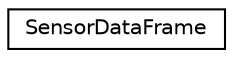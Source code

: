 digraph "Graphical Class Hierarchy"
{
 // INTERACTIVE_SVG=YES
 // LATEX_PDF_SIZE
  edge [fontname="Helvetica",fontsize="10",labelfontname="Helvetica",labelfontsize="10"];
  node [fontname="Helvetica",fontsize="10",shape=record];
  rankdir="LR";
  Node0 [label="SensorDataFrame",height=0.2,width=0.4,color="black", fillcolor="white", style="filled",URL="$class_mirage_x_r_1_1_sensor_data_frame.html",tooltip="The serializable custom class in which the gathered data will be stored, one instance for each frame ..."];
}
